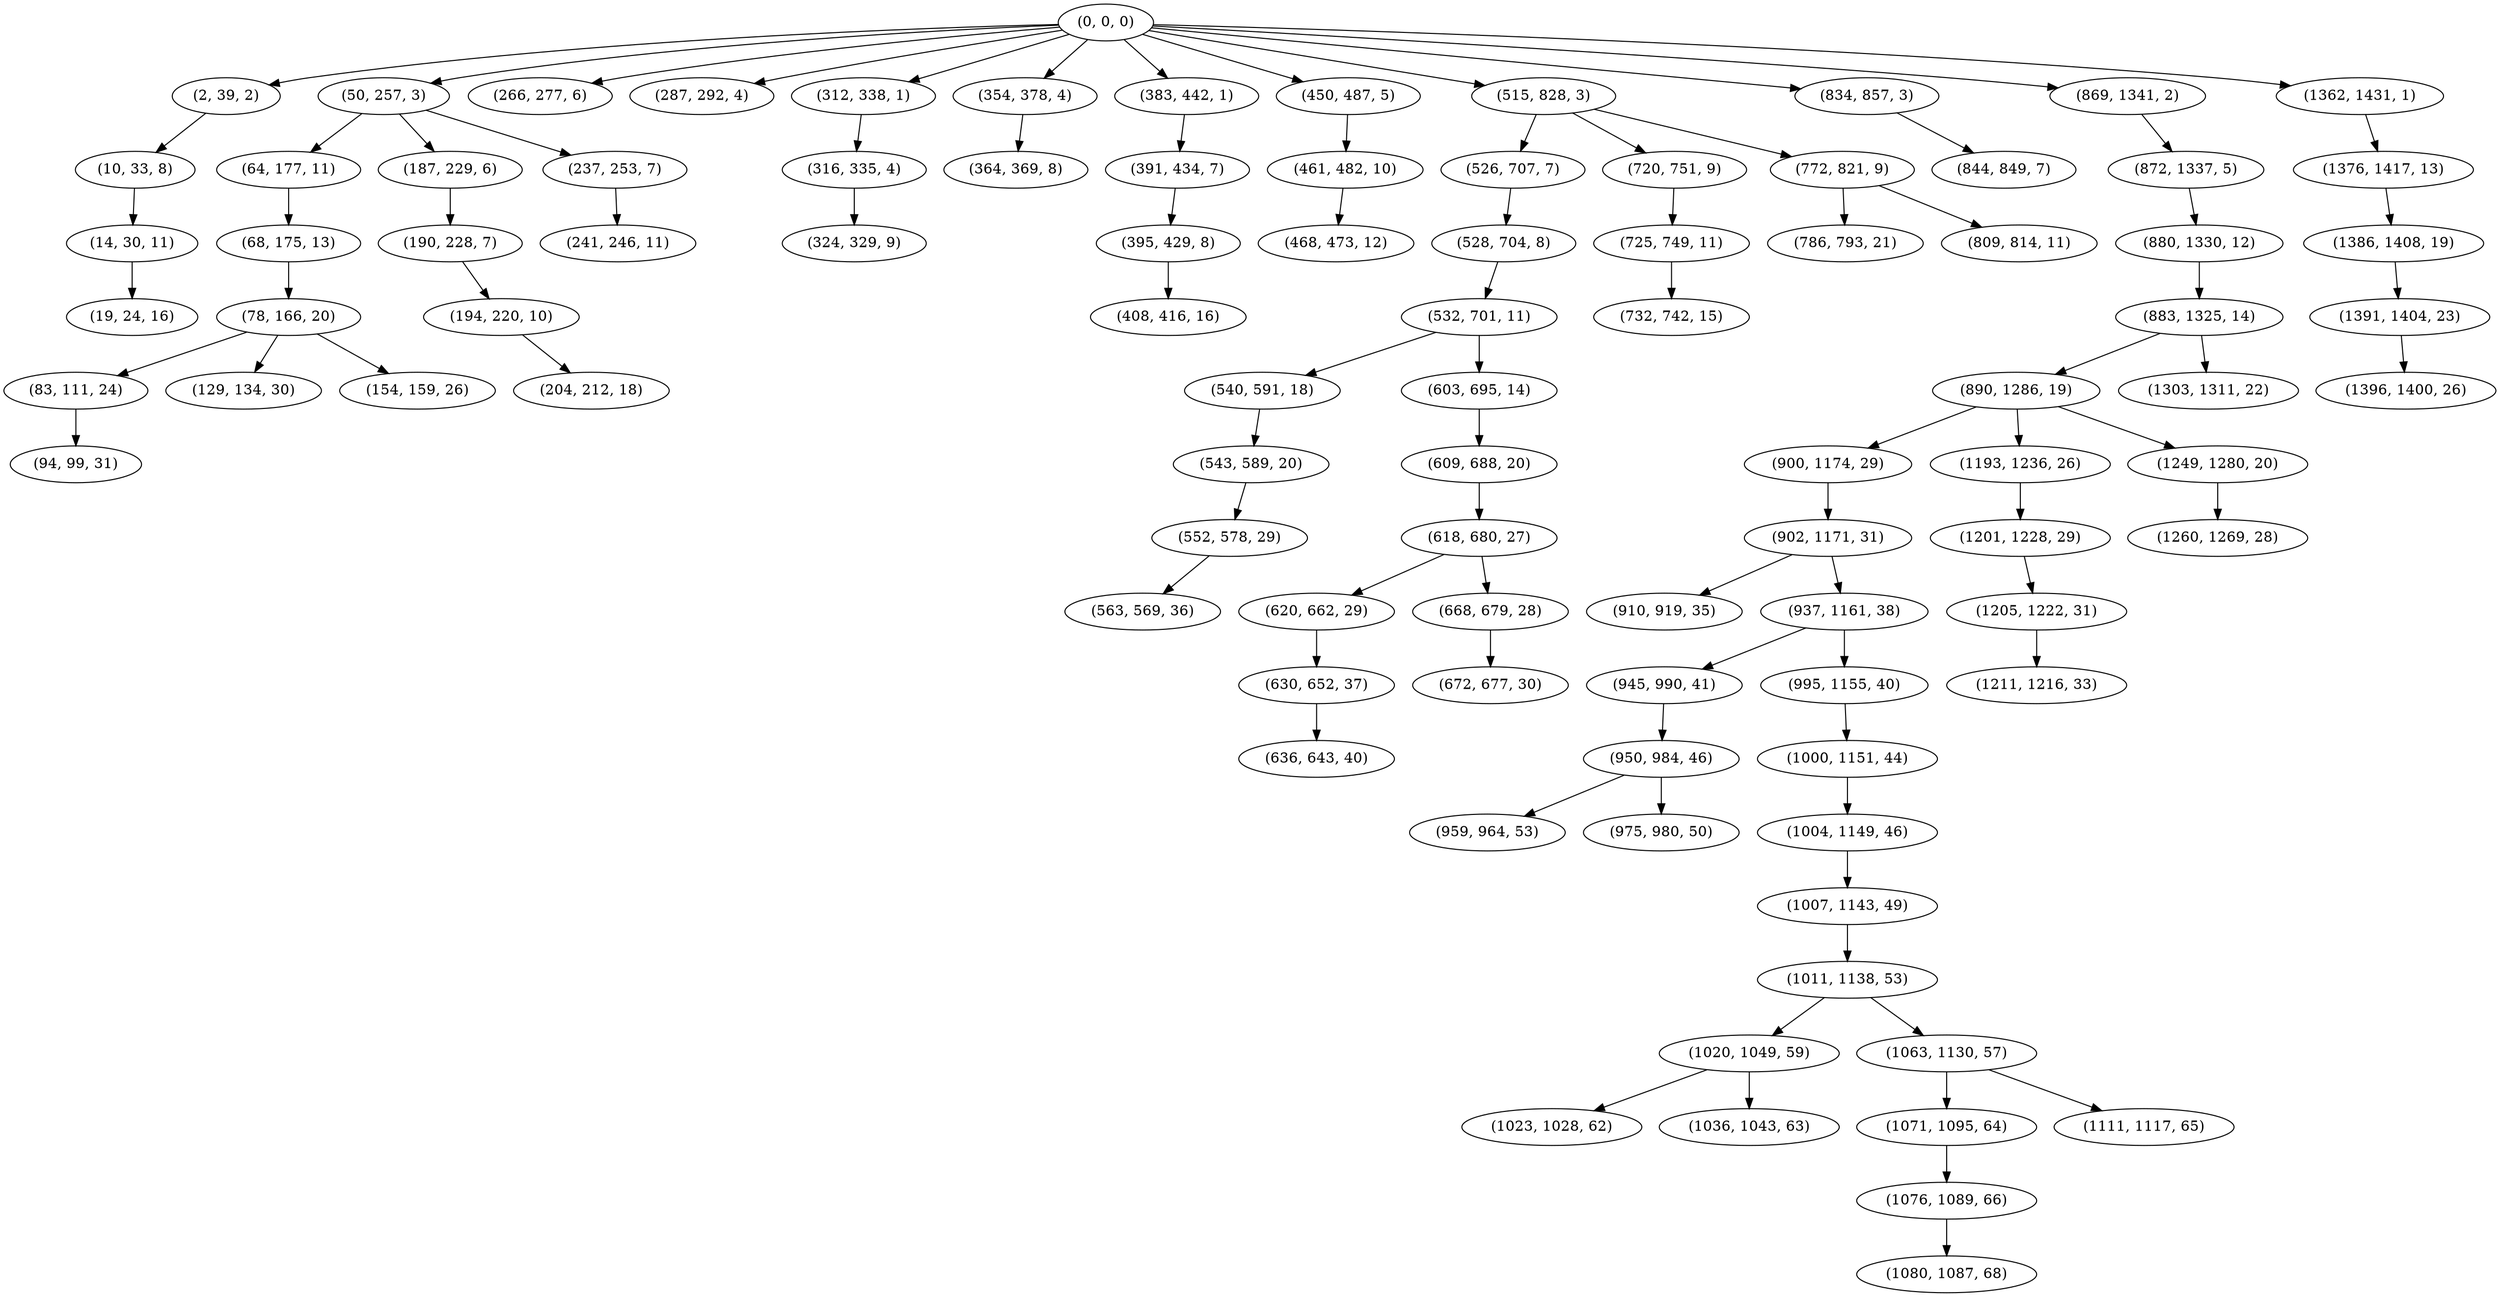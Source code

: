 digraph tree {
    "(0, 0, 0)";
    "(2, 39, 2)";
    "(10, 33, 8)";
    "(14, 30, 11)";
    "(19, 24, 16)";
    "(50, 257, 3)";
    "(64, 177, 11)";
    "(68, 175, 13)";
    "(78, 166, 20)";
    "(83, 111, 24)";
    "(94, 99, 31)";
    "(129, 134, 30)";
    "(154, 159, 26)";
    "(187, 229, 6)";
    "(190, 228, 7)";
    "(194, 220, 10)";
    "(204, 212, 18)";
    "(237, 253, 7)";
    "(241, 246, 11)";
    "(266, 277, 6)";
    "(287, 292, 4)";
    "(312, 338, 1)";
    "(316, 335, 4)";
    "(324, 329, 9)";
    "(354, 378, 4)";
    "(364, 369, 8)";
    "(383, 442, 1)";
    "(391, 434, 7)";
    "(395, 429, 8)";
    "(408, 416, 16)";
    "(450, 487, 5)";
    "(461, 482, 10)";
    "(468, 473, 12)";
    "(515, 828, 3)";
    "(526, 707, 7)";
    "(528, 704, 8)";
    "(532, 701, 11)";
    "(540, 591, 18)";
    "(543, 589, 20)";
    "(552, 578, 29)";
    "(563, 569, 36)";
    "(603, 695, 14)";
    "(609, 688, 20)";
    "(618, 680, 27)";
    "(620, 662, 29)";
    "(630, 652, 37)";
    "(636, 643, 40)";
    "(668, 679, 28)";
    "(672, 677, 30)";
    "(720, 751, 9)";
    "(725, 749, 11)";
    "(732, 742, 15)";
    "(772, 821, 9)";
    "(786, 793, 21)";
    "(809, 814, 11)";
    "(834, 857, 3)";
    "(844, 849, 7)";
    "(869, 1341, 2)";
    "(872, 1337, 5)";
    "(880, 1330, 12)";
    "(883, 1325, 14)";
    "(890, 1286, 19)";
    "(900, 1174, 29)";
    "(902, 1171, 31)";
    "(910, 919, 35)";
    "(937, 1161, 38)";
    "(945, 990, 41)";
    "(950, 984, 46)";
    "(959, 964, 53)";
    "(975, 980, 50)";
    "(995, 1155, 40)";
    "(1000, 1151, 44)";
    "(1004, 1149, 46)";
    "(1007, 1143, 49)";
    "(1011, 1138, 53)";
    "(1020, 1049, 59)";
    "(1023, 1028, 62)";
    "(1036, 1043, 63)";
    "(1063, 1130, 57)";
    "(1071, 1095, 64)";
    "(1076, 1089, 66)";
    "(1080, 1087, 68)";
    "(1111, 1117, 65)";
    "(1193, 1236, 26)";
    "(1201, 1228, 29)";
    "(1205, 1222, 31)";
    "(1211, 1216, 33)";
    "(1249, 1280, 20)";
    "(1260, 1269, 28)";
    "(1303, 1311, 22)";
    "(1362, 1431, 1)";
    "(1376, 1417, 13)";
    "(1386, 1408, 19)";
    "(1391, 1404, 23)";
    "(1396, 1400, 26)";
    "(0, 0, 0)" -> "(2, 39, 2)";
    "(0, 0, 0)" -> "(50, 257, 3)";
    "(0, 0, 0)" -> "(266, 277, 6)";
    "(0, 0, 0)" -> "(287, 292, 4)";
    "(0, 0, 0)" -> "(312, 338, 1)";
    "(0, 0, 0)" -> "(354, 378, 4)";
    "(0, 0, 0)" -> "(383, 442, 1)";
    "(0, 0, 0)" -> "(450, 487, 5)";
    "(0, 0, 0)" -> "(515, 828, 3)";
    "(0, 0, 0)" -> "(834, 857, 3)";
    "(0, 0, 0)" -> "(869, 1341, 2)";
    "(0, 0, 0)" -> "(1362, 1431, 1)";
    "(2, 39, 2)" -> "(10, 33, 8)";
    "(10, 33, 8)" -> "(14, 30, 11)";
    "(14, 30, 11)" -> "(19, 24, 16)";
    "(50, 257, 3)" -> "(64, 177, 11)";
    "(50, 257, 3)" -> "(187, 229, 6)";
    "(50, 257, 3)" -> "(237, 253, 7)";
    "(64, 177, 11)" -> "(68, 175, 13)";
    "(68, 175, 13)" -> "(78, 166, 20)";
    "(78, 166, 20)" -> "(83, 111, 24)";
    "(78, 166, 20)" -> "(129, 134, 30)";
    "(78, 166, 20)" -> "(154, 159, 26)";
    "(83, 111, 24)" -> "(94, 99, 31)";
    "(187, 229, 6)" -> "(190, 228, 7)";
    "(190, 228, 7)" -> "(194, 220, 10)";
    "(194, 220, 10)" -> "(204, 212, 18)";
    "(237, 253, 7)" -> "(241, 246, 11)";
    "(312, 338, 1)" -> "(316, 335, 4)";
    "(316, 335, 4)" -> "(324, 329, 9)";
    "(354, 378, 4)" -> "(364, 369, 8)";
    "(383, 442, 1)" -> "(391, 434, 7)";
    "(391, 434, 7)" -> "(395, 429, 8)";
    "(395, 429, 8)" -> "(408, 416, 16)";
    "(450, 487, 5)" -> "(461, 482, 10)";
    "(461, 482, 10)" -> "(468, 473, 12)";
    "(515, 828, 3)" -> "(526, 707, 7)";
    "(515, 828, 3)" -> "(720, 751, 9)";
    "(515, 828, 3)" -> "(772, 821, 9)";
    "(526, 707, 7)" -> "(528, 704, 8)";
    "(528, 704, 8)" -> "(532, 701, 11)";
    "(532, 701, 11)" -> "(540, 591, 18)";
    "(532, 701, 11)" -> "(603, 695, 14)";
    "(540, 591, 18)" -> "(543, 589, 20)";
    "(543, 589, 20)" -> "(552, 578, 29)";
    "(552, 578, 29)" -> "(563, 569, 36)";
    "(603, 695, 14)" -> "(609, 688, 20)";
    "(609, 688, 20)" -> "(618, 680, 27)";
    "(618, 680, 27)" -> "(620, 662, 29)";
    "(618, 680, 27)" -> "(668, 679, 28)";
    "(620, 662, 29)" -> "(630, 652, 37)";
    "(630, 652, 37)" -> "(636, 643, 40)";
    "(668, 679, 28)" -> "(672, 677, 30)";
    "(720, 751, 9)" -> "(725, 749, 11)";
    "(725, 749, 11)" -> "(732, 742, 15)";
    "(772, 821, 9)" -> "(786, 793, 21)";
    "(772, 821, 9)" -> "(809, 814, 11)";
    "(834, 857, 3)" -> "(844, 849, 7)";
    "(869, 1341, 2)" -> "(872, 1337, 5)";
    "(872, 1337, 5)" -> "(880, 1330, 12)";
    "(880, 1330, 12)" -> "(883, 1325, 14)";
    "(883, 1325, 14)" -> "(890, 1286, 19)";
    "(883, 1325, 14)" -> "(1303, 1311, 22)";
    "(890, 1286, 19)" -> "(900, 1174, 29)";
    "(890, 1286, 19)" -> "(1193, 1236, 26)";
    "(890, 1286, 19)" -> "(1249, 1280, 20)";
    "(900, 1174, 29)" -> "(902, 1171, 31)";
    "(902, 1171, 31)" -> "(910, 919, 35)";
    "(902, 1171, 31)" -> "(937, 1161, 38)";
    "(937, 1161, 38)" -> "(945, 990, 41)";
    "(937, 1161, 38)" -> "(995, 1155, 40)";
    "(945, 990, 41)" -> "(950, 984, 46)";
    "(950, 984, 46)" -> "(959, 964, 53)";
    "(950, 984, 46)" -> "(975, 980, 50)";
    "(995, 1155, 40)" -> "(1000, 1151, 44)";
    "(1000, 1151, 44)" -> "(1004, 1149, 46)";
    "(1004, 1149, 46)" -> "(1007, 1143, 49)";
    "(1007, 1143, 49)" -> "(1011, 1138, 53)";
    "(1011, 1138, 53)" -> "(1020, 1049, 59)";
    "(1011, 1138, 53)" -> "(1063, 1130, 57)";
    "(1020, 1049, 59)" -> "(1023, 1028, 62)";
    "(1020, 1049, 59)" -> "(1036, 1043, 63)";
    "(1063, 1130, 57)" -> "(1071, 1095, 64)";
    "(1063, 1130, 57)" -> "(1111, 1117, 65)";
    "(1071, 1095, 64)" -> "(1076, 1089, 66)";
    "(1076, 1089, 66)" -> "(1080, 1087, 68)";
    "(1193, 1236, 26)" -> "(1201, 1228, 29)";
    "(1201, 1228, 29)" -> "(1205, 1222, 31)";
    "(1205, 1222, 31)" -> "(1211, 1216, 33)";
    "(1249, 1280, 20)" -> "(1260, 1269, 28)";
    "(1362, 1431, 1)" -> "(1376, 1417, 13)";
    "(1376, 1417, 13)" -> "(1386, 1408, 19)";
    "(1386, 1408, 19)" -> "(1391, 1404, 23)";
    "(1391, 1404, 23)" -> "(1396, 1400, 26)";
}

